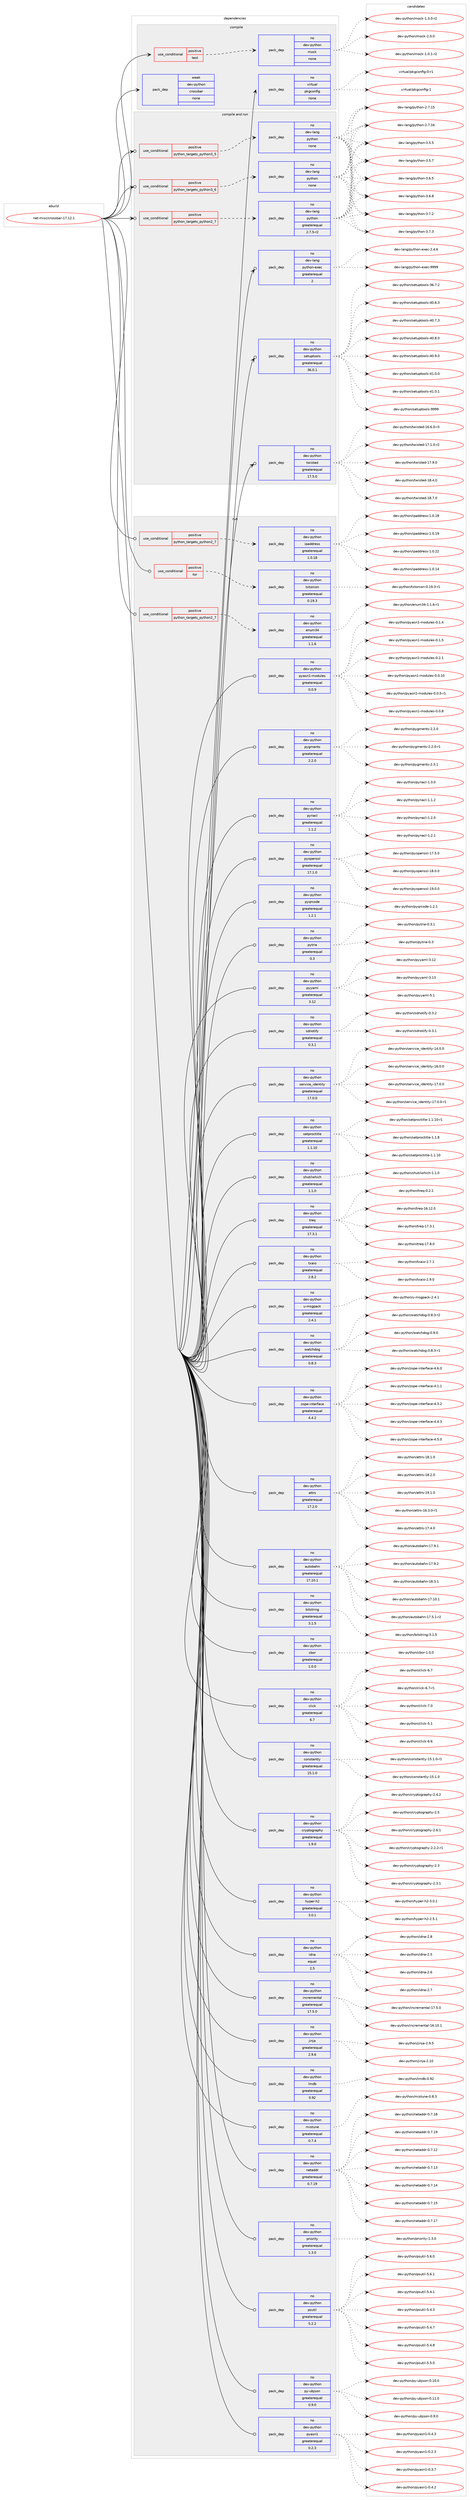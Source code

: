 digraph prolog {

# *************
# Graph options
# *************

newrank=true;
concentrate=true;
compound=true;
graph [rankdir=LR,fontname=Helvetica,fontsize=10,ranksep=1.5];#, ranksep=2.5, nodesep=0.2];
edge  [arrowhead=vee];
node  [fontname=Helvetica,fontsize=10];

# **********
# The ebuild
# **********

subgraph cluster_leftcol {
color=gray;
rank=same;
label=<<i>ebuild</i>>;
id [label="net-misc/crossbar-17.12.1", color=red, width=4, href="../net-misc/crossbar-17.12.1.svg"];
}

# ****************
# The dependencies
# ****************

subgraph cluster_midcol {
color=gray;
label=<<i>dependencies</i>>;
subgraph cluster_compile {
fillcolor="#eeeeee";
style=filled;
label=<<i>compile</i>>;
subgraph cond682 {
dependency2806 [label=<<TABLE BORDER="0" CELLBORDER="1" CELLSPACING="0" CELLPADDING="4"><TR><TD ROWSPAN="3" CELLPADDING="10">use_conditional</TD></TR><TR><TD>positive</TD></TR><TR><TD>test</TD></TR></TABLE>>, shape=none, color=red];
subgraph pack2084 {
dependency2807 [label=<<TABLE BORDER="0" CELLBORDER="1" CELLSPACING="0" CELLPADDING="4" WIDTH="220"><TR><TD ROWSPAN="6" CELLPADDING="30">pack_dep</TD></TR><TR><TD WIDTH="110">no</TD></TR><TR><TD>dev-python</TD></TR><TR><TD>mock</TD></TR><TR><TD>none</TD></TR><TR><TD></TD></TR></TABLE>>, shape=none, color=blue];
}
dependency2806:e -> dependency2807:w [weight=20,style="dashed",arrowhead="vee"];
}
id:e -> dependency2806:w [weight=20,style="solid",arrowhead="vee"];
subgraph pack2085 {
dependency2808 [label=<<TABLE BORDER="0" CELLBORDER="1" CELLSPACING="0" CELLPADDING="4" WIDTH="220"><TR><TD ROWSPAN="6" CELLPADDING="30">pack_dep</TD></TR><TR><TD WIDTH="110">no</TD></TR><TR><TD>virtual</TD></TR><TR><TD>pkgconfig</TD></TR><TR><TD>none</TD></TR><TR><TD></TD></TR></TABLE>>, shape=none, color=blue];
}
id:e -> dependency2808:w [weight=20,style="solid",arrowhead="vee"];
subgraph pack2086 {
dependency2809 [label=<<TABLE BORDER="0" CELLBORDER="1" CELLSPACING="0" CELLPADDING="4" WIDTH="220"><TR><TD ROWSPAN="6" CELLPADDING="30">pack_dep</TD></TR><TR><TD WIDTH="110">weak</TD></TR><TR><TD>dev-python</TD></TR><TR><TD>crossbar</TD></TR><TR><TD>none</TD></TR><TR><TD></TD></TR></TABLE>>, shape=none, color=blue];
}
id:e -> dependency2809:w [weight=20,style="solid",arrowhead="vee"];
}
subgraph cluster_compileandrun {
fillcolor="#eeeeee";
style=filled;
label=<<i>compile and run</i>>;
subgraph cond683 {
dependency2810 [label=<<TABLE BORDER="0" CELLBORDER="1" CELLSPACING="0" CELLPADDING="4"><TR><TD ROWSPAN="3" CELLPADDING="10">use_conditional</TD></TR><TR><TD>positive</TD></TR><TR><TD>python_targets_python2_7</TD></TR></TABLE>>, shape=none, color=red];
subgraph pack2087 {
dependency2811 [label=<<TABLE BORDER="0" CELLBORDER="1" CELLSPACING="0" CELLPADDING="4" WIDTH="220"><TR><TD ROWSPAN="6" CELLPADDING="30">pack_dep</TD></TR><TR><TD WIDTH="110">no</TD></TR><TR><TD>dev-lang</TD></TR><TR><TD>python</TD></TR><TR><TD>greaterequal</TD></TR><TR><TD>2.7.5-r2</TD></TR></TABLE>>, shape=none, color=blue];
}
dependency2810:e -> dependency2811:w [weight=20,style="dashed",arrowhead="vee"];
}
id:e -> dependency2810:w [weight=20,style="solid",arrowhead="odotvee"];
subgraph cond684 {
dependency2812 [label=<<TABLE BORDER="0" CELLBORDER="1" CELLSPACING="0" CELLPADDING="4"><TR><TD ROWSPAN="3" CELLPADDING="10">use_conditional</TD></TR><TR><TD>positive</TD></TR><TR><TD>python_targets_python3_5</TD></TR></TABLE>>, shape=none, color=red];
subgraph pack2088 {
dependency2813 [label=<<TABLE BORDER="0" CELLBORDER="1" CELLSPACING="0" CELLPADDING="4" WIDTH="220"><TR><TD ROWSPAN="6" CELLPADDING="30">pack_dep</TD></TR><TR><TD WIDTH="110">no</TD></TR><TR><TD>dev-lang</TD></TR><TR><TD>python</TD></TR><TR><TD>none</TD></TR><TR><TD></TD></TR></TABLE>>, shape=none, color=blue];
}
dependency2812:e -> dependency2813:w [weight=20,style="dashed",arrowhead="vee"];
}
id:e -> dependency2812:w [weight=20,style="solid",arrowhead="odotvee"];
subgraph cond685 {
dependency2814 [label=<<TABLE BORDER="0" CELLBORDER="1" CELLSPACING="0" CELLPADDING="4"><TR><TD ROWSPAN="3" CELLPADDING="10">use_conditional</TD></TR><TR><TD>positive</TD></TR><TR><TD>python_targets_python3_6</TD></TR></TABLE>>, shape=none, color=red];
subgraph pack2089 {
dependency2815 [label=<<TABLE BORDER="0" CELLBORDER="1" CELLSPACING="0" CELLPADDING="4" WIDTH="220"><TR><TD ROWSPAN="6" CELLPADDING="30">pack_dep</TD></TR><TR><TD WIDTH="110">no</TD></TR><TR><TD>dev-lang</TD></TR><TR><TD>python</TD></TR><TR><TD>none</TD></TR><TR><TD></TD></TR></TABLE>>, shape=none, color=blue];
}
dependency2814:e -> dependency2815:w [weight=20,style="dashed",arrowhead="vee"];
}
id:e -> dependency2814:w [weight=20,style="solid",arrowhead="odotvee"];
subgraph pack2090 {
dependency2816 [label=<<TABLE BORDER="0" CELLBORDER="1" CELLSPACING="0" CELLPADDING="4" WIDTH="220"><TR><TD ROWSPAN="6" CELLPADDING="30">pack_dep</TD></TR><TR><TD WIDTH="110">no</TD></TR><TR><TD>dev-lang</TD></TR><TR><TD>python-exec</TD></TR><TR><TD>greaterequal</TD></TR><TR><TD>2</TD></TR></TABLE>>, shape=none, color=blue];
}
id:e -> dependency2816:w [weight=20,style="solid",arrowhead="odotvee"];
subgraph pack2091 {
dependency2817 [label=<<TABLE BORDER="0" CELLBORDER="1" CELLSPACING="0" CELLPADDING="4" WIDTH="220"><TR><TD ROWSPAN="6" CELLPADDING="30">pack_dep</TD></TR><TR><TD WIDTH="110">no</TD></TR><TR><TD>dev-python</TD></TR><TR><TD>setuptools</TD></TR><TR><TD>greaterequal</TD></TR><TR><TD>36.0.1</TD></TR></TABLE>>, shape=none, color=blue];
}
id:e -> dependency2817:w [weight=20,style="solid",arrowhead="odotvee"];
subgraph pack2092 {
dependency2818 [label=<<TABLE BORDER="0" CELLBORDER="1" CELLSPACING="0" CELLPADDING="4" WIDTH="220"><TR><TD ROWSPAN="6" CELLPADDING="30">pack_dep</TD></TR><TR><TD WIDTH="110">no</TD></TR><TR><TD>dev-python</TD></TR><TR><TD>twisted</TD></TR><TR><TD>greaterequal</TD></TR><TR><TD>17.5.0</TD></TR></TABLE>>, shape=none, color=blue];
}
id:e -> dependency2818:w [weight=20,style="solid",arrowhead="odotvee"];
}
subgraph cluster_run {
fillcolor="#eeeeee";
style=filled;
label=<<i>run</i>>;
subgraph cond686 {
dependency2819 [label=<<TABLE BORDER="0" CELLBORDER="1" CELLSPACING="0" CELLPADDING="4"><TR><TD ROWSPAN="3" CELLPADDING="10">use_conditional</TD></TR><TR><TD>positive</TD></TR><TR><TD>python_targets_python2_7</TD></TR></TABLE>>, shape=none, color=red];
subgraph pack2093 {
dependency2820 [label=<<TABLE BORDER="0" CELLBORDER="1" CELLSPACING="0" CELLPADDING="4" WIDTH="220"><TR><TD ROWSPAN="6" CELLPADDING="30">pack_dep</TD></TR><TR><TD WIDTH="110">no</TD></TR><TR><TD>dev-python</TD></TR><TR><TD>enum34</TD></TR><TR><TD>greaterequal</TD></TR><TR><TD>1.1.6</TD></TR></TABLE>>, shape=none, color=blue];
}
dependency2819:e -> dependency2820:w [weight=20,style="dashed",arrowhead="vee"];
}
id:e -> dependency2819:w [weight=20,style="solid",arrowhead="odot"];
subgraph cond687 {
dependency2821 [label=<<TABLE BORDER="0" CELLBORDER="1" CELLSPACING="0" CELLPADDING="4"><TR><TD ROWSPAN="3" CELLPADDING="10">use_conditional</TD></TR><TR><TD>positive</TD></TR><TR><TD>python_targets_python2_7</TD></TR></TABLE>>, shape=none, color=red];
subgraph pack2094 {
dependency2822 [label=<<TABLE BORDER="0" CELLBORDER="1" CELLSPACING="0" CELLPADDING="4" WIDTH="220"><TR><TD ROWSPAN="6" CELLPADDING="30">pack_dep</TD></TR><TR><TD WIDTH="110">no</TD></TR><TR><TD>dev-python</TD></TR><TR><TD>ipaddress</TD></TR><TR><TD>greaterequal</TD></TR><TR><TD>1.0.18</TD></TR></TABLE>>, shape=none, color=blue];
}
dependency2821:e -> dependency2822:w [weight=20,style="dashed",arrowhead="vee"];
}
id:e -> dependency2821:w [weight=20,style="solid",arrowhead="odot"];
subgraph cond688 {
dependency2823 [label=<<TABLE BORDER="0" CELLBORDER="1" CELLSPACING="0" CELLPADDING="4"><TR><TD ROWSPAN="3" CELLPADDING="10">use_conditional</TD></TR><TR><TD>positive</TD></TR><TR><TD>tor</TD></TR></TABLE>>, shape=none, color=red];
subgraph pack2095 {
dependency2824 [label=<<TABLE BORDER="0" CELLBORDER="1" CELLSPACING="0" CELLPADDING="4" WIDTH="220"><TR><TD ROWSPAN="6" CELLPADDING="30">pack_dep</TD></TR><TR><TD WIDTH="110">no</TD></TR><TR><TD>dev-python</TD></TR><TR><TD>txtorcon</TD></TR><TR><TD>greaterequal</TD></TR><TR><TD>0.19.3</TD></TR></TABLE>>, shape=none, color=blue];
}
dependency2823:e -> dependency2824:w [weight=20,style="dashed",arrowhead="vee"];
}
id:e -> dependency2823:w [weight=20,style="solid",arrowhead="odot"];
subgraph pack2096 {
dependency2825 [label=<<TABLE BORDER="0" CELLBORDER="1" CELLSPACING="0" CELLPADDING="4" WIDTH="220"><TR><TD ROWSPAN="6" CELLPADDING="30">pack_dep</TD></TR><TR><TD WIDTH="110">no</TD></TR><TR><TD>dev-python</TD></TR><TR><TD>attrs</TD></TR><TR><TD>greaterequal</TD></TR><TR><TD>17.2.0</TD></TR></TABLE>>, shape=none, color=blue];
}
id:e -> dependency2825:w [weight=20,style="solid",arrowhead="odot"];
subgraph pack2097 {
dependency2826 [label=<<TABLE BORDER="0" CELLBORDER="1" CELLSPACING="0" CELLPADDING="4" WIDTH="220"><TR><TD ROWSPAN="6" CELLPADDING="30">pack_dep</TD></TR><TR><TD WIDTH="110">no</TD></TR><TR><TD>dev-python</TD></TR><TR><TD>autobahn</TD></TR><TR><TD>greaterequal</TD></TR><TR><TD>17.10.1</TD></TR></TABLE>>, shape=none, color=blue];
}
id:e -> dependency2826:w [weight=20,style="solid",arrowhead="odot"];
subgraph pack2098 {
dependency2827 [label=<<TABLE BORDER="0" CELLBORDER="1" CELLSPACING="0" CELLPADDING="4" WIDTH="220"><TR><TD ROWSPAN="6" CELLPADDING="30">pack_dep</TD></TR><TR><TD WIDTH="110">no</TD></TR><TR><TD>dev-python</TD></TR><TR><TD>bitstring</TD></TR><TR><TD>greaterequal</TD></TR><TR><TD>3.1.5</TD></TR></TABLE>>, shape=none, color=blue];
}
id:e -> dependency2827:w [weight=20,style="solid",arrowhead="odot"];
subgraph pack2099 {
dependency2828 [label=<<TABLE BORDER="0" CELLBORDER="1" CELLSPACING="0" CELLPADDING="4" WIDTH="220"><TR><TD ROWSPAN="6" CELLPADDING="30">pack_dep</TD></TR><TR><TD WIDTH="110">no</TD></TR><TR><TD>dev-python</TD></TR><TR><TD>cbor</TD></TR><TR><TD>greaterequal</TD></TR><TR><TD>1.0.0</TD></TR></TABLE>>, shape=none, color=blue];
}
id:e -> dependency2828:w [weight=20,style="solid",arrowhead="odot"];
subgraph pack2100 {
dependency2829 [label=<<TABLE BORDER="0" CELLBORDER="1" CELLSPACING="0" CELLPADDING="4" WIDTH="220"><TR><TD ROWSPAN="6" CELLPADDING="30">pack_dep</TD></TR><TR><TD WIDTH="110">no</TD></TR><TR><TD>dev-python</TD></TR><TR><TD>click</TD></TR><TR><TD>greaterequal</TD></TR><TR><TD>6.7</TD></TR></TABLE>>, shape=none, color=blue];
}
id:e -> dependency2829:w [weight=20,style="solid",arrowhead="odot"];
subgraph pack2101 {
dependency2830 [label=<<TABLE BORDER="0" CELLBORDER="1" CELLSPACING="0" CELLPADDING="4" WIDTH="220"><TR><TD ROWSPAN="6" CELLPADDING="30">pack_dep</TD></TR><TR><TD WIDTH="110">no</TD></TR><TR><TD>dev-python</TD></TR><TR><TD>constantly</TD></TR><TR><TD>greaterequal</TD></TR><TR><TD>15.1.0</TD></TR></TABLE>>, shape=none, color=blue];
}
id:e -> dependency2830:w [weight=20,style="solid",arrowhead="odot"];
subgraph pack2102 {
dependency2831 [label=<<TABLE BORDER="0" CELLBORDER="1" CELLSPACING="0" CELLPADDING="4" WIDTH="220"><TR><TD ROWSPAN="6" CELLPADDING="30">pack_dep</TD></TR><TR><TD WIDTH="110">no</TD></TR><TR><TD>dev-python</TD></TR><TR><TD>cryptography</TD></TR><TR><TD>greaterequal</TD></TR><TR><TD>1.9.0</TD></TR></TABLE>>, shape=none, color=blue];
}
id:e -> dependency2831:w [weight=20,style="solid",arrowhead="odot"];
subgraph pack2103 {
dependency2832 [label=<<TABLE BORDER="0" CELLBORDER="1" CELLSPACING="0" CELLPADDING="4" WIDTH="220"><TR><TD ROWSPAN="6" CELLPADDING="30">pack_dep</TD></TR><TR><TD WIDTH="110">no</TD></TR><TR><TD>dev-python</TD></TR><TR><TD>hyper-h2</TD></TR><TR><TD>greaterequal</TD></TR><TR><TD>3.0.1</TD></TR></TABLE>>, shape=none, color=blue];
}
id:e -> dependency2832:w [weight=20,style="solid",arrowhead="odot"];
subgraph pack2104 {
dependency2833 [label=<<TABLE BORDER="0" CELLBORDER="1" CELLSPACING="0" CELLPADDING="4" WIDTH="220"><TR><TD ROWSPAN="6" CELLPADDING="30">pack_dep</TD></TR><TR><TD WIDTH="110">no</TD></TR><TR><TD>dev-python</TD></TR><TR><TD>idna</TD></TR><TR><TD>equal</TD></TR><TR><TD>2.5</TD></TR></TABLE>>, shape=none, color=blue];
}
id:e -> dependency2833:w [weight=20,style="solid",arrowhead="odot"];
subgraph pack2105 {
dependency2834 [label=<<TABLE BORDER="0" CELLBORDER="1" CELLSPACING="0" CELLPADDING="4" WIDTH="220"><TR><TD ROWSPAN="6" CELLPADDING="30">pack_dep</TD></TR><TR><TD WIDTH="110">no</TD></TR><TR><TD>dev-python</TD></TR><TR><TD>incremental</TD></TR><TR><TD>greaterequal</TD></TR><TR><TD>17.5.0</TD></TR></TABLE>>, shape=none, color=blue];
}
id:e -> dependency2834:w [weight=20,style="solid",arrowhead="odot"];
subgraph pack2106 {
dependency2835 [label=<<TABLE BORDER="0" CELLBORDER="1" CELLSPACING="0" CELLPADDING="4" WIDTH="220"><TR><TD ROWSPAN="6" CELLPADDING="30">pack_dep</TD></TR><TR><TD WIDTH="110">no</TD></TR><TR><TD>dev-python</TD></TR><TR><TD>jinja</TD></TR><TR><TD>greaterequal</TD></TR><TR><TD>2.9.6</TD></TR></TABLE>>, shape=none, color=blue];
}
id:e -> dependency2835:w [weight=20,style="solid",arrowhead="odot"];
subgraph pack2107 {
dependency2836 [label=<<TABLE BORDER="0" CELLBORDER="1" CELLSPACING="0" CELLPADDING="4" WIDTH="220"><TR><TD ROWSPAN="6" CELLPADDING="30">pack_dep</TD></TR><TR><TD WIDTH="110">no</TD></TR><TR><TD>dev-python</TD></TR><TR><TD>lmdb</TD></TR><TR><TD>greaterequal</TD></TR><TR><TD>0.92</TD></TR></TABLE>>, shape=none, color=blue];
}
id:e -> dependency2836:w [weight=20,style="solid",arrowhead="odot"];
subgraph pack2108 {
dependency2837 [label=<<TABLE BORDER="0" CELLBORDER="1" CELLSPACING="0" CELLPADDING="4" WIDTH="220"><TR><TD ROWSPAN="6" CELLPADDING="30">pack_dep</TD></TR><TR><TD WIDTH="110">no</TD></TR><TR><TD>dev-python</TD></TR><TR><TD>mistune</TD></TR><TR><TD>greaterequal</TD></TR><TR><TD>0.7.4</TD></TR></TABLE>>, shape=none, color=blue];
}
id:e -> dependency2837:w [weight=20,style="solid",arrowhead="odot"];
subgraph pack2109 {
dependency2838 [label=<<TABLE BORDER="0" CELLBORDER="1" CELLSPACING="0" CELLPADDING="4" WIDTH="220"><TR><TD ROWSPAN="6" CELLPADDING="30">pack_dep</TD></TR><TR><TD WIDTH="110">no</TD></TR><TR><TD>dev-python</TD></TR><TR><TD>netaddr</TD></TR><TR><TD>greaterequal</TD></TR><TR><TD>0.7.19</TD></TR></TABLE>>, shape=none, color=blue];
}
id:e -> dependency2838:w [weight=20,style="solid",arrowhead="odot"];
subgraph pack2110 {
dependency2839 [label=<<TABLE BORDER="0" CELLBORDER="1" CELLSPACING="0" CELLPADDING="4" WIDTH="220"><TR><TD ROWSPAN="6" CELLPADDING="30">pack_dep</TD></TR><TR><TD WIDTH="110">no</TD></TR><TR><TD>dev-python</TD></TR><TR><TD>priority</TD></TR><TR><TD>greaterequal</TD></TR><TR><TD>1.3.0</TD></TR></TABLE>>, shape=none, color=blue];
}
id:e -> dependency2839:w [weight=20,style="solid",arrowhead="odot"];
subgraph pack2111 {
dependency2840 [label=<<TABLE BORDER="0" CELLBORDER="1" CELLSPACING="0" CELLPADDING="4" WIDTH="220"><TR><TD ROWSPAN="6" CELLPADDING="30">pack_dep</TD></TR><TR><TD WIDTH="110">no</TD></TR><TR><TD>dev-python</TD></TR><TR><TD>psutil</TD></TR><TR><TD>greaterequal</TD></TR><TR><TD>5.2.2</TD></TR></TABLE>>, shape=none, color=blue];
}
id:e -> dependency2840:w [weight=20,style="solid",arrowhead="odot"];
subgraph pack2112 {
dependency2841 [label=<<TABLE BORDER="0" CELLBORDER="1" CELLSPACING="0" CELLPADDING="4" WIDTH="220"><TR><TD ROWSPAN="6" CELLPADDING="30">pack_dep</TD></TR><TR><TD WIDTH="110">no</TD></TR><TR><TD>dev-python</TD></TR><TR><TD>py-ubjson</TD></TR><TR><TD>greaterequal</TD></TR><TR><TD>0.9.0</TD></TR></TABLE>>, shape=none, color=blue];
}
id:e -> dependency2841:w [weight=20,style="solid",arrowhead="odot"];
subgraph pack2113 {
dependency2842 [label=<<TABLE BORDER="0" CELLBORDER="1" CELLSPACING="0" CELLPADDING="4" WIDTH="220"><TR><TD ROWSPAN="6" CELLPADDING="30">pack_dep</TD></TR><TR><TD WIDTH="110">no</TD></TR><TR><TD>dev-python</TD></TR><TR><TD>pyasn1</TD></TR><TR><TD>greaterequal</TD></TR><TR><TD>0.2.3</TD></TR></TABLE>>, shape=none, color=blue];
}
id:e -> dependency2842:w [weight=20,style="solid",arrowhead="odot"];
subgraph pack2114 {
dependency2843 [label=<<TABLE BORDER="0" CELLBORDER="1" CELLSPACING="0" CELLPADDING="4" WIDTH="220"><TR><TD ROWSPAN="6" CELLPADDING="30">pack_dep</TD></TR><TR><TD WIDTH="110">no</TD></TR><TR><TD>dev-python</TD></TR><TR><TD>pyasn1-modules</TD></TR><TR><TD>greaterequal</TD></TR><TR><TD>0.0.9</TD></TR></TABLE>>, shape=none, color=blue];
}
id:e -> dependency2843:w [weight=20,style="solid",arrowhead="odot"];
subgraph pack2115 {
dependency2844 [label=<<TABLE BORDER="0" CELLBORDER="1" CELLSPACING="0" CELLPADDING="4" WIDTH="220"><TR><TD ROWSPAN="6" CELLPADDING="30">pack_dep</TD></TR><TR><TD WIDTH="110">no</TD></TR><TR><TD>dev-python</TD></TR><TR><TD>pygments</TD></TR><TR><TD>greaterequal</TD></TR><TR><TD>2.2.0</TD></TR></TABLE>>, shape=none, color=blue];
}
id:e -> dependency2844:w [weight=20,style="solid",arrowhead="odot"];
subgraph pack2116 {
dependency2845 [label=<<TABLE BORDER="0" CELLBORDER="1" CELLSPACING="0" CELLPADDING="4" WIDTH="220"><TR><TD ROWSPAN="6" CELLPADDING="30">pack_dep</TD></TR><TR><TD WIDTH="110">no</TD></TR><TR><TD>dev-python</TD></TR><TR><TD>pynacl</TD></TR><TR><TD>greaterequal</TD></TR><TR><TD>1.1.2</TD></TR></TABLE>>, shape=none, color=blue];
}
id:e -> dependency2845:w [weight=20,style="solid",arrowhead="odot"];
subgraph pack2117 {
dependency2846 [label=<<TABLE BORDER="0" CELLBORDER="1" CELLSPACING="0" CELLPADDING="4" WIDTH="220"><TR><TD ROWSPAN="6" CELLPADDING="30">pack_dep</TD></TR><TR><TD WIDTH="110">no</TD></TR><TR><TD>dev-python</TD></TR><TR><TD>pyopenssl</TD></TR><TR><TD>greaterequal</TD></TR><TR><TD>17.1.0</TD></TR></TABLE>>, shape=none, color=blue];
}
id:e -> dependency2846:w [weight=20,style="solid",arrowhead="odot"];
subgraph pack2118 {
dependency2847 [label=<<TABLE BORDER="0" CELLBORDER="1" CELLSPACING="0" CELLPADDING="4" WIDTH="220"><TR><TD ROWSPAN="6" CELLPADDING="30">pack_dep</TD></TR><TR><TD WIDTH="110">no</TD></TR><TR><TD>dev-python</TD></TR><TR><TD>pyqrcode</TD></TR><TR><TD>greaterequal</TD></TR><TR><TD>1.2.1</TD></TR></TABLE>>, shape=none, color=blue];
}
id:e -> dependency2847:w [weight=20,style="solid",arrowhead="odot"];
subgraph pack2119 {
dependency2848 [label=<<TABLE BORDER="0" CELLBORDER="1" CELLSPACING="0" CELLPADDING="4" WIDTH="220"><TR><TD ROWSPAN="6" CELLPADDING="30">pack_dep</TD></TR><TR><TD WIDTH="110">no</TD></TR><TR><TD>dev-python</TD></TR><TR><TD>pytrie</TD></TR><TR><TD>greaterequal</TD></TR><TR><TD>0.3</TD></TR></TABLE>>, shape=none, color=blue];
}
id:e -> dependency2848:w [weight=20,style="solid",arrowhead="odot"];
subgraph pack2120 {
dependency2849 [label=<<TABLE BORDER="0" CELLBORDER="1" CELLSPACING="0" CELLPADDING="4" WIDTH="220"><TR><TD ROWSPAN="6" CELLPADDING="30">pack_dep</TD></TR><TR><TD WIDTH="110">no</TD></TR><TR><TD>dev-python</TD></TR><TR><TD>pyyaml</TD></TR><TR><TD>greaterequal</TD></TR><TR><TD>3.12</TD></TR></TABLE>>, shape=none, color=blue];
}
id:e -> dependency2849:w [weight=20,style="solid",arrowhead="odot"];
subgraph pack2121 {
dependency2850 [label=<<TABLE BORDER="0" CELLBORDER="1" CELLSPACING="0" CELLPADDING="4" WIDTH="220"><TR><TD ROWSPAN="6" CELLPADDING="30">pack_dep</TD></TR><TR><TD WIDTH="110">no</TD></TR><TR><TD>dev-python</TD></TR><TR><TD>sdnotify</TD></TR><TR><TD>greaterequal</TD></TR><TR><TD>0.3.1</TD></TR></TABLE>>, shape=none, color=blue];
}
id:e -> dependency2850:w [weight=20,style="solid",arrowhead="odot"];
subgraph pack2122 {
dependency2851 [label=<<TABLE BORDER="0" CELLBORDER="1" CELLSPACING="0" CELLPADDING="4" WIDTH="220"><TR><TD ROWSPAN="6" CELLPADDING="30">pack_dep</TD></TR><TR><TD WIDTH="110">no</TD></TR><TR><TD>dev-python</TD></TR><TR><TD>service_identity</TD></TR><TR><TD>greaterequal</TD></TR><TR><TD>17.0.0</TD></TR></TABLE>>, shape=none, color=blue];
}
id:e -> dependency2851:w [weight=20,style="solid",arrowhead="odot"];
subgraph pack2123 {
dependency2852 [label=<<TABLE BORDER="0" CELLBORDER="1" CELLSPACING="0" CELLPADDING="4" WIDTH="220"><TR><TD ROWSPAN="6" CELLPADDING="30">pack_dep</TD></TR><TR><TD WIDTH="110">no</TD></TR><TR><TD>dev-python</TD></TR><TR><TD>setproctitle</TD></TR><TR><TD>greaterequal</TD></TR><TR><TD>1.1.10</TD></TR></TABLE>>, shape=none, color=blue];
}
id:e -> dependency2852:w [weight=20,style="solid",arrowhead="odot"];
subgraph pack2124 {
dependency2853 [label=<<TABLE BORDER="0" CELLBORDER="1" CELLSPACING="0" CELLPADDING="4" WIDTH="220"><TR><TD ROWSPAN="6" CELLPADDING="30">pack_dep</TD></TR><TR><TD WIDTH="110">no</TD></TR><TR><TD>dev-python</TD></TR><TR><TD>shutilwhich</TD></TR><TR><TD>greaterequal</TD></TR><TR><TD>1.1.0</TD></TR></TABLE>>, shape=none, color=blue];
}
id:e -> dependency2853:w [weight=20,style="solid",arrowhead="odot"];
subgraph pack2125 {
dependency2854 [label=<<TABLE BORDER="0" CELLBORDER="1" CELLSPACING="0" CELLPADDING="4" WIDTH="220"><TR><TD ROWSPAN="6" CELLPADDING="30">pack_dep</TD></TR><TR><TD WIDTH="110">no</TD></TR><TR><TD>dev-python</TD></TR><TR><TD>treq</TD></TR><TR><TD>greaterequal</TD></TR><TR><TD>17.3.1</TD></TR></TABLE>>, shape=none, color=blue];
}
id:e -> dependency2854:w [weight=20,style="solid",arrowhead="odot"];
subgraph pack2126 {
dependency2855 [label=<<TABLE BORDER="0" CELLBORDER="1" CELLSPACING="0" CELLPADDING="4" WIDTH="220"><TR><TD ROWSPAN="6" CELLPADDING="30">pack_dep</TD></TR><TR><TD WIDTH="110">no</TD></TR><TR><TD>dev-python</TD></TR><TR><TD>txaio</TD></TR><TR><TD>greaterequal</TD></TR><TR><TD>2.8.2</TD></TR></TABLE>>, shape=none, color=blue];
}
id:e -> dependency2855:w [weight=20,style="solid",arrowhead="odot"];
subgraph pack2127 {
dependency2856 [label=<<TABLE BORDER="0" CELLBORDER="1" CELLSPACING="0" CELLPADDING="4" WIDTH="220"><TR><TD ROWSPAN="6" CELLPADDING="30">pack_dep</TD></TR><TR><TD WIDTH="110">no</TD></TR><TR><TD>dev-python</TD></TR><TR><TD>u-msgpack</TD></TR><TR><TD>greaterequal</TD></TR><TR><TD>2.4.1</TD></TR></TABLE>>, shape=none, color=blue];
}
id:e -> dependency2856:w [weight=20,style="solid",arrowhead="odot"];
subgraph pack2128 {
dependency2857 [label=<<TABLE BORDER="0" CELLBORDER="1" CELLSPACING="0" CELLPADDING="4" WIDTH="220"><TR><TD ROWSPAN="6" CELLPADDING="30">pack_dep</TD></TR><TR><TD WIDTH="110">no</TD></TR><TR><TD>dev-python</TD></TR><TR><TD>watchdog</TD></TR><TR><TD>greaterequal</TD></TR><TR><TD>0.8.3</TD></TR></TABLE>>, shape=none, color=blue];
}
id:e -> dependency2857:w [weight=20,style="solid",arrowhead="odot"];
subgraph pack2129 {
dependency2858 [label=<<TABLE BORDER="0" CELLBORDER="1" CELLSPACING="0" CELLPADDING="4" WIDTH="220"><TR><TD ROWSPAN="6" CELLPADDING="30">pack_dep</TD></TR><TR><TD WIDTH="110">no</TD></TR><TR><TD>dev-python</TD></TR><TR><TD>zope-interface</TD></TR><TR><TD>greaterequal</TD></TR><TR><TD>4.4.2</TD></TR></TABLE>>, shape=none, color=blue];
}
id:e -> dependency2858:w [weight=20,style="solid",arrowhead="odot"];
}
}

# **************
# The candidates
# **************

subgraph cluster_choices {
rank=same;
color=gray;
label=<<i>candidates</i>>;

subgraph choice2084 {
color=black;
nodesep=1;
choice1001011184511212111610411111047109111991074549464846494511450 [label="dev-python/mock-1.0.1-r2", color=red, width=4,href="../dev-python/mock-1.0.1-r2.svg"];
choice1001011184511212111610411111047109111991074549465146484511450 [label="dev-python/mock-1.3.0-r2", color=red, width=4,href="../dev-python/mock-1.3.0-r2.svg"];
choice100101118451121211161041111104710911199107455046484648 [label="dev-python/mock-2.0.0", color=red, width=4,href="../dev-python/mock-2.0.0.svg"];
dependency2807:e -> choice1001011184511212111610411111047109111991074549464846494511450:w [style=dotted,weight="100"];
dependency2807:e -> choice1001011184511212111610411111047109111991074549465146484511450:w [style=dotted,weight="100"];
dependency2807:e -> choice100101118451121211161041111104710911199107455046484648:w [style=dotted,weight="100"];
}
subgraph choice2085 {
color=black;
nodesep=1;
choice11810511411611797108471121071039911111010210510345484511449 [label="virtual/pkgconfig-0-r1", color=red, width=4,href="../virtual/pkgconfig-0-r1.svg"];
choice1181051141161179710847112107103991111101021051034549 [label="virtual/pkgconfig-1", color=red, width=4,href="../virtual/pkgconfig-1.svg"];
dependency2808:e -> choice11810511411611797108471121071039911111010210510345484511449:w [style=dotted,weight="100"];
dependency2808:e -> choice1181051141161179710847112107103991111101021051034549:w [style=dotted,weight="100"];
}
subgraph choice2086 {
color=black;
nodesep=1;
}
subgraph choice2087 {
color=black;
nodesep=1;
choice10010111845108971101034711212111610411111045504655464953 [label="dev-lang/python-2.7.15", color=red, width=4,href="../dev-lang/python-2.7.15.svg"];
choice10010111845108971101034711212111610411111045504655464954 [label="dev-lang/python-2.7.16", color=red, width=4,href="../dev-lang/python-2.7.16.svg"];
choice100101118451089711010347112121116104111110455146534653 [label="dev-lang/python-3.5.5", color=red, width=4,href="../dev-lang/python-3.5.5.svg"];
choice100101118451089711010347112121116104111110455146534655 [label="dev-lang/python-3.5.7", color=red, width=4,href="../dev-lang/python-3.5.7.svg"];
choice100101118451089711010347112121116104111110455146544653 [label="dev-lang/python-3.6.5", color=red, width=4,href="../dev-lang/python-3.6.5.svg"];
choice100101118451089711010347112121116104111110455146544656 [label="dev-lang/python-3.6.8", color=red, width=4,href="../dev-lang/python-3.6.8.svg"];
choice100101118451089711010347112121116104111110455146554650 [label="dev-lang/python-3.7.2", color=red, width=4,href="../dev-lang/python-3.7.2.svg"];
choice100101118451089711010347112121116104111110455146554651 [label="dev-lang/python-3.7.3", color=red, width=4,href="../dev-lang/python-3.7.3.svg"];
dependency2811:e -> choice10010111845108971101034711212111610411111045504655464953:w [style=dotted,weight="100"];
dependency2811:e -> choice10010111845108971101034711212111610411111045504655464954:w [style=dotted,weight="100"];
dependency2811:e -> choice100101118451089711010347112121116104111110455146534653:w [style=dotted,weight="100"];
dependency2811:e -> choice100101118451089711010347112121116104111110455146534655:w [style=dotted,weight="100"];
dependency2811:e -> choice100101118451089711010347112121116104111110455146544653:w [style=dotted,weight="100"];
dependency2811:e -> choice100101118451089711010347112121116104111110455146544656:w [style=dotted,weight="100"];
dependency2811:e -> choice100101118451089711010347112121116104111110455146554650:w [style=dotted,weight="100"];
dependency2811:e -> choice100101118451089711010347112121116104111110455146554651:w [style=dotted,weight="100"];
}
subgraph choice2088 {
color=black;
nodesep=1;
choice10010111845108971101034711212111610411111045504655464953 [label="dev-lang/python-2.7.15", color=red, width=4,href="../dev-lang/python-2.7.15.svg"];
choice10010111845108971101034711212111610411111045504655464954 [label="dev-lang/python-2.7.16", color=red, width=4,href="../dev-lang/python-2.7.16.svg"];
choice100101118451089711010347112121116104111110455146534653 [label="dev-lang/python-3.5.5", color=red, width=4,href="../dev-lang/python-3.5.5.svg"];
choice100101118451089711010347112121116104111110455146534655 [label="dev-lang/python-3.5.7", color=red, width=4,href="../dev-lang/python-3.5.7.svg"];
choice100101118451089711010347112121116104111110455146544653 [label="dev-lang/python-3.6.5", color=red, width=4,href="../dev-lang/python-3.6.5.svg"];
choice100101118451089711010347112121116104111110455146544656 [label="dev-lang/python-3.6.8", color=red, width=4,href="../dev-lang/python-3.6.8.svg"];
choice100101118451089711010347112121116104111110455146554650 [label="dev-lang/python-3.7.2", color=red, width=4,href="../dev-lang/python-3.7.2.svg"];
choice100101118451089711010347112121116104111110455146554651 [label="dev-lang/python-3.7.3", color=red, width=4,href="../dev-lang/python-3.7.3.svg"];
dependency2813:e -> choice10010111845108971101034711212111610411111045504655464953:w [style=dotted,weight="100"];
dependency2813:e -> choice10010111845108971101034711212111610411111045504655464954:w [style=dotted,weight="100"];
dependency2813:e -> choice100101118451089711010347112121116104111110455146534653:w [style=dotted,weight="100"];
dependency2813:e -> choice100101118451089711010347112121116104111110455146534655:w [style=dotted,weight="100"];
dependency2813:e -> choice100101118451089711010347112121116104111110455146544653:w [style=dotted,weight="100"];
dependency2813:e -> choice100101118451089711010347112121116104111110455146544656:w [style=dotted,weight="100"];
dependency2813:e -> choice100101118451089711010347112121116104111110455146554650:w [style=dotted,weight="100"];
dependency2813:e -> choice100101118451089711010347112121116104111110455146554651:w [style=dotted,weight="100"];
}
subgraph choice2089 {
color=black;
nodesep=1;
choice10010111845108971101034711212111610411111045504655464953 [label="dev-lang/python-2.7.15", color=red, width=4,href="../dev-lang/python-2.7.15.svg"];
choice10010111845108971101034711212111610411111045504655464954 [label="dev-lang/python-2.7.16", color=red, width=4,href="../dev-lang/python-2.7.16.svg"];
choice100101118451089711010347112121116104111110455146534653 [label="dev-lang/python-3.5.5", color=red, width=4,href="../dev-lang/python-3.5.5.svg"];
choice100101118451089711010347112121116104111110455146534655 [label="dev-lang/python-3.5.7", color=red, width=4,href="../dev-lang/python-3.5.7.svg"];
choice100101118451089711010347112121116104111110455146544653 [label="dev-lang/python-3.6.5", color=red, width=4,href="../dev-lang/python-3.6.5.svg"];
choice100101118451089711010347112121116104111110455146544656 [label="dev-lang/python-3.6.8", color=red, width=4,href="../dev-lang/python-3.6.8.svg"];
choice100101118451089711010347112121116104111110455146554650 [label="dev-lang/python-3.7.2", color=red, width=4,href="../dev-lang/python-3.7.2.svg"];
choice100101118451089711010347112121116104111110455146554651 [label="dev-lang/python-3.7.3", color=red, width=4,href="../dev-lang/python-3.7.3.svg"];
dependency2815:e -> choice10010111845108971101034711212111610411111045504655464953:w [style=dotted,weight="100"];
dependency2815:e -> choice10010111845108971101034711212111610411111045504655464954:w [style=dotted,weight="100"];
dependency2815:e -> choice100101118451089711010347112121116104111110455146534653:w [style=dotted,weight="100"];
dependency2815:e -> choice100101118451089711010347112121116104111110455146534655:w [style=dotted,weight="100"];
dependency2815:e -> choice100101118451089711010347112121116104111110455146544653:w [style=dotted,weight="100"];
dependency2815:e -> choice100101118451089711010347112121116104111110455146544656:w [style=dotted,weight="100"];
dependency2815:e -> choice100101118451089711010347112121116104111110455146554650:w [style=dotted,weight="100"];
dependency2815:e -> choice100101118451089711010347112121116104111110455146554651:w [style=dotted,weight="100"];
}
subgraph choice2090 {
color=black;
nodesep=1;
choice1001011184510897110103471121211161041111104510112010199455046524654 [label="dev-lang/python-exec-2.4.6", color=red, width=4,href="../dev-lang/python-exec-2.4.6.svg"];
choice10010111845108971101034711212111610411111045101120101994557575757 [label="dev-lang/python-exec-9999", color=red, width=4,href="../dev-lang/python-exec-9999.svg"];
dependency2816:e -> choice1001011184510897110103471121211161041111104510112010199455046524654:w [style=dotted,weight="100"];
dependency2816:e -> choice10010111845108971101034711212111610411111045101120101994557575757:w [style=dotted,weight="100"];
}
subgraph choice2091 {
color=black;
nodesep=1;
choice100101118451121211161041111104711510111611711211611111110811545515446554650 [label="dev-python/setuptools-36.7.2", color=red, width=4,href="../dev-python/setuptools-36.7.2.svg"];
choice100101118451121211161041111104711510111611711211611111110811545524846544651 [label="dev-python/setuptools-40.6.3", color=red, width=4,href="../dev-python/setuptools-40.6.3.svg"];
choice100101118451121211161041111104711510111611711211611111110811545524846554651 [label="dev-python/setuptools-40.7.3", color=red, width=4,href="../dev-python/setuptools-40.7.3.svg"];
choice100101118451121211161041111104711510111611711211611111110811545524846564648 [label="dev-python/setuptools-40.8.0", color=red, width=4,href="../dev-python/setuptools-40.8.0.svg"];
choice100101118451121211161041111104711510111611711211611111110811545524846574648 [label="dev-python/setuptools-40.9.0", color=red, width=4,href="../dev-python/setuptools-40.9.0.svg"];
choice100101118451121211161041111104711510111611711211611111110811545524946484648 [label="dev-python/setuptools-41.0.0", color=red, width=4,href="../dev-python/setuptools-41.0.0.svg"];
choice100101118451121211161041111104711510111611711211611111110811545524946484649 [label="dev-python/setuptools-41.0.1", color=red, width=4,href="../dev-python/setuptools-41.0.1.svg"];
choice10010111845112121116104111110471151011161171121161111111081154557575757 [label="dev-python/setuptools-9999", color=red, width=4,href="../dev-python/setuptools-9999.svg"];
dependency2817:e -> choice100101118451121211161041111104711510111611711211611111110811545515446554650:w [style=dotted,weight="100"];
dependency2817:e -> choice100101118451121211161041111104711510111611711211611111110811545524846544651:w [style=dotted,weight="100"];
dependency2817:e -> choice100101118451121211161041111104711510111611711211611111110811545524846554651:w [style=dotted,weight="100"];
dependency2817:e -> choice100101118451121211161041111104711510111611711211611111110811545524846564648:w [style=dotted,weight="100"];
dependency2817:e -> choice100101118451121211161041111104711510111611711211611111110811545524846574648:w [style=dotted,weight="100"];
dependency2817:e -> choice100101118451121211161041111104711510111611711211611111110811545524946484648:w [style=dotted,weight="100"];
dependency2817:e -> choice100101118451121211161041111104711510111611711211611111110811545524946484649:w [style=dotted,weight="100"];
dependency2817:e -> choice10010111845112121116104111110471151011161171121161111111081154557575757:w [style=dotted,weight="100"];
}
subgraph choice2092 {
color=black;
nodesep=1;
choice1001011184511212111610411111047116119105115116101100454954465446484511451 [label="dev-python/twisted-16.6.0-r3", color=red, width=4,href="../dev-python/twisted-16.6.0-r3.svg"];
choice1001011184511212111610411111047116119105115116101100454955464946484511450 [label="dev-python/twisted-17.1.0-r2", color=red, width=4,href="../dev-python/twisted-17.1.0-r2.svg"];
choice100101118451121211161041111104711611910511511610110045495546574648 [label="dev-python/twisted-17.9.0", color=red, width=4,href="../dev-python/twisted-17.9.0.svg"];
choice100101118451121211161041111104711611910511511610110045495646524648 [label="dev-python/twisted-18.4.0", color=red, width=4,href="../dev-python/twisted-18.4.0.svg"];
choice100101118451121211161041111104711611910511511610110045495646554648 [label="dev-python/twisted-18.7.0", color=red, width=4,href="../dev-python/twisted-18.7.0.svg"];
dependency2818:e -> choice1001011184511212111610411111047116119105115116101100454954465446484511451:w [style=dotted,weight="100"];
dependency2818:e -> choice1001011184511212111610411111047116119105115116101100454955464946484511450:w [style=dotted,weight="100"];
dependency2818:e -> choice100101118451121211161041111104711611910511511610110045495546574648:w [style=dotted,weight="100"];
dependency2818:e -> choice100101118451121211161041111104711611910511511610110045495646524648:w [style=dotted,weight="100"];
dependency2818:e -> choice100101118451121211161041111104711611910511511610110045495646554648:w [style=dotted,weight="100"];
}
subgraph choice2093 {
color=black;
nodesep=1;
choice100101118451121211161041111104710111011710951524549464946544511449 [label="dev-python/enum34-1.1.6-r1", color=red, width=4,href="../dev-python/enum34-1.1.6-r1.svg"];
dependency2820:e -> choice100101118451121211161041111104710111011710951524549464946544511449:w [style=dotted,weight="100"];
}
subgraph choice2094 {
color=black;
nodesep=1;
choice10010111845112121116104111110471051129710010011410111511545494648464952 [label="dev-python/ipaddress-1.0.14", color=red, width=4,href="../dev-python/ipaddress-1.0.14.svg"];
choice10010111845112121116104111110471051129710010011410111511545494648464956 [label="dev-python/ipaddress-1.0.18", color=red, width=4,href="../dev-python/ipaddress-1.0.18.svg"];
choice10010111845112121116104111110471051129710010011410111511545494648464957 [label="dev-python/ipaddress-1.0.19", color=red, width=4,href="../dev-python/ipaddress-1.0.19.svg"];
choice10010111845112121116104111110471051129710010011410111511545494648465050 [label="dev-python/ipaddress-1.0.22", color=red, width=4,href="../dev-python/ipaddress-1.0.22.svg"];
dependency2822:e -> choice10010111845112121116104111110471051129710010011410111511545494648464952:w [style=dotted,weight="100"];
dependency2822:e -> choice10010111845112121116104111110471051129710010011410111511545494648464956:w [style=dotted,weight="100"];
dependency2822:e -> choice10010111845112121116104111110471051129710010011410111511545494648464957:w [style=dotted,weight="100"];
dependency2822:e -> choice10010111845112121116104111110471051129710010011410111511545494648465050:w [style=dotted,weight="100"];
}
subgraph choice2095 {
color=black;
nodesep=1;
choice100101118451121211161041111104711612011611111499111110454846495746514511449 [label="dev-python/txtorcon-0.19.3-r1", color=red, width=4,href="../dev-python/txtorcon-0.19.3-r1.svg"];
dependency2824:e -> choice100101118451121211161041111104711612011611111499111110454846495746514511449:w [style=dotted,weight="100"];
}
subgraph choice2096 {
color=black;
nodesep=1;
choice100101118451121211161041111104797116116114115454954465146484511449 [label="dev-python/attrs-16.3.0-r1", color=red, width=4,href="../dev-python/attrs-16.3.0-r1.svg"];
choice10010111845112121116104111110479711611611411545495546524648 [label="dev-python/attrs-17.4.0", color=red, width=4,href="../dev-python/attrs-17.4.0.svg"];
choice10010111845112121116104111110479711611611411545495646494648 [label="dev-python/attrs-18.1.0", color=red, width=4,href="../dev-python/attrs-18.1.0.svg"];
choice10010111845112121116104111110479711611611411545495646504648 [label="dev-python/attrs-18.2.0", color=red, width=4,href="../dev-python/attrs-18.2.0.svg"];
choice10010111845112121116104111110479711611611411545495746494648 [label="dev-python/attrs-19.1.0", color=red, width=4,href="../dev-python/attrs-19.1.0.svg"];
dependency2825:e -> choice100101118451121211161041111104797116116114115454954465146484511449:w [style=dotted,weight="100"];
dependency2825:e -> choice10010111845112121116104111110479711611611411545495546524648:w [style=dotted,weight="100"];
dependency2825:e -> choice10010111845112121116104111110479711611611411545495646494648:w [style=dotted,weight="100"];
dependency2825:e -> choice10010111845112121116104111110479711611611411545495646504648:w [style=dotted,weight="100"];
dependency2825:e -> choice10010111845112121116104111110479711611611411545495746494648:w [style=dotted,weight="100"];
}
subgraph choice2097 {
color=black;
nodesep=1;
choice10010111845112121116104111110479711711611198971041104549554649484649 [label="dev-python/autobahn-17.10.1", color=red, width=4,href="../dev-python/autobahn-17.10.1.svg"];
choice1001011184511212111610411111047971171161119897104110454955465346494511450 [label="dev-python/autobahn-17.5.1-r2", color=red, width=4,href="../dev-python/autobahn-17.5.1-r2.svg"];
choice100101118451121211161041111104797117116111989710411045495546574649 [label="dev-python/autobahn-17.9.1", color=red, width=4,href="../dev-python/autobahn-17.9.1.svg"];
choice100101118451121211161041111104797117116111989710411045495546574650 [label="dev-python/autobahn-17.9.2", color=red, width=4,href="../dev-python/autobahn-17.9.2.svg"];
choice100101118451121211161041111104797117116111989710411045495646514649 [label="dev-python/autobahn-18.3.1", color=red, width=4,href="../dev-python/autobahn-18.3.1.svg"];
dependency2826:e -> choice10010111845112121116104111110479711711611198971041104549554649484649:w [style=dotted,weight="100"];
dependency2826:e -> choice1001011184511212111610411111047971171161119897104110454955465346494511450:w [style=dotted,weight="100"];
dependency2826:e -> choice100101118451121211161041111104797117116111989710411045495546574649:w [style=dotted,weight="100"];
dependency2826:e -> choice100101118451121211161041111104797117116111989710411045495546574650:w [style=dotted,weight="100"];
dependency2826:e -> choice100101118451121211161041111104797117116111989710411045495646514649:w [style=dotted,weight="100"];
}
subgraph choice2098 {
color=black;
nodesep=1;
choice100101118451121211161041111104798105116115116114105110103455146494653 [label="dev-python/bitstring-3.1.5", color=red, width=4,href="../dev-python/bitstring-3.1.5.svg"];
dependency2827:e -> choice100101118451121211161041111104798105116115116114105110103455146494653:w [style=dotted,weight="100"];
}
subgraph choice2099 {
color=black;
nodesep=1;
choice10010111845112121116104111110479998111114454946484648 [label="dev-python/cbor-1.0.0", color=red, width=4,href="../dev-python/cbor-1.0.0.svg"];
dependency2828:e -> choice10010111845112121116104111110479998111114454946484648:w [style=dotted,weight="100"];
}
subgraph choice2100 {
color=black;
nodesep=1;
choice1001011184511212111610411111047991081059910745534649 [label="dev-python/click-5.1", color=red, width=4,href="../dev-python/click-5.1.svg"];
choice1001011184511212111610411111047991081059910745544654 [label="dev-python/click-6.6", color=red, width=4,href="../dev-python/click-6.6.svg"];
choice1001011184511212111610411111047991081059910745544655 [label="dev-python/click-6.7", color=red, width=4,href="../dev-python/click-6.7.svg"];
choice10010111845112121116104111110479910810599107455446554511449 [label="dev-python/click-6.7-r1", color=red, width=4,href="../dev-python/click-6.7-r1.svg"];
choice1001011184511212111610411111047991081059910745554648 [label="dev-python/click-7.0", color=red, width=4,href="../dev-python/click-7.0.svg"];
dependency2829:e -> choice1001011184511212111610411111047991081059910745534649:w [style=dotted,weight="100"];
dependency2829:e -> choice1001011184511212111610411111047991081059910745544654:w [style=dotted,weight="100"];
dependency2829:e -> choice1001011184511212111610411111047991081059910745544655:w [style=dotted,weight="100"];
dependency2829:e -> choice10010111845112121116104111110479910810599107455446554511449:w [style=dotted,weight="100"];
dependency2829:e -> choice1001011184511212111610411111047991081059910745554648:w [style=dotted,weight="100"];
}
subgraph choice2101 {
color=black;
nodesep=1;
choice1001011184511212111610411111047991111101151169711011610812145495346494648 [label="dev-python/constantly-15.1.0", color=red, width=4,href="../dev-python/constantly-15.1.0.svg"];
choice10010111845112121116104111110479911111011511697110116108121454953464946484511449 [label="dev-python/constantly-15.1.0-r1", color=red, width=4,href="../dev-python/constantly-15.1.0-r1.svg"];
dependency2830:e -> choice1001011184511212111610411111047991111101151169711011610812145495346494648:w [style=dotted,weight="100"];
dependency2830:e -> choice10010111845112121116104111110479911111011511697110116108121454953464946484511449:w [style=dotted,weight="100"];
}
subgraph choice2102 {
color=black;
nodesep=1;
choice100101118451121211161041111104799114121112116111103114971121041214550465046504511449 [label="dev-python/cryptography-2.2.2-r1", color=red, width=4,href="../dev-python/cryptography-2.2.2-r1.svg"];
choice1001011184511212111610411111047991141211121161111031149711210412145504651 [label="dev-python/cryptography-2.3", color=red, width=4,href="../dev-python/cryptography-2.3.svg"];
choice10010111845112121116104111110479911412111211611110311497112104121455046514649 [label="dev-python/cryptography-2.3.1", color=red, width=4,href="../dev-python/cryptography-2.3.1.svg"];
choice10010111845112121116104111110479911412111211611110311497112104121455046524650 [label="dev-python/cryptography-2.4.2", color=red, width=4,href="../dev-python/cryptography-2.4.2.svg"];
choice1001011184511212111610411111047991141211121161111031149711210412145504653 [label="dev-python/cryptography-2.5", color=red, width=4,href="../dev-python/cryptography-2.5.svg"];
choice10010111845112121116104111110479911412111211611110311497112104121455046544649 [label="dev-python/cryptography-2.6.1", color=red, width=4,href="../dev-python/cryptography-2.6.1.svg"];
dependency2831:e -> choice100101118451121211161041111104799114121112116111103114971121041214550465046504511449:w [style=dotted,weight="100"];
dependency2831:e -> choice1001011184511212111610411111047991141211121161111031149711210412145504651:w [style=dotted,weight="100"];
dependency2831:e -> choice10010111845112121116104111110479911412111211611110311497112104121455046514649:w [style=dotted,weight="100"];
dependency2831:e -> choice10010111845112121116104111110479911412111211611110311497112104121455046524650:w [style=dotted,weight="100"];
dependency2831:e -> choice1001011184511212111610411111047991141211121161111031149711210412145504653:w [style=dotted,weight="100"];
dependency2831:e -> choice10010111845112121116104111110479911412111211611110311497112104121455046544649:w [style=dotted,weight="100"];
}
subgraph choice2103 {
color=black;
nodesep=1;
choice10010111845112121116104111110471041211121011144510450455046534649 [label="dev-python/hyper-h2-2.5.1", color=red, width=4,href="../dev-python/hyper-h2-2.5.1.svg"];
choice10010111845112121116104111110471041211121011144510450455146484649 [label="dev-python/hyper-h2-3.0.1", color=red, width=4,href="../dev-python/hyper-h2-3.0.1.svg"];
dependency2832:e -> choice10010111845112121116104111110471041211121011144510450455046534649:w [style=dotted,weight="100"];
dependency2832:e -> choice10010111845112121116104111110471041211121011144510450455146484649:w [style=dotted,weight="100"];
}
subgraph choice2104 {
color=black;
nodesep=1;
choice10010111845112121116104111110471051001109745504653 [label="dev-python/idna-2.5", color=red, width=4,href="../dev-python/idna-2.5.svg"];
choice10010111845112121116104111110471051001109745504654 [label="dev-python/idna-2.6", color=red, width=4,href="../dev-python/idna-2.6.svg"];
choice10010111845112121116104111110471051001109745504655 [label="dev-python/idna-2.7", color=red, width=4,href="../dev-python/idna-2.7.svg"];
choice10010111845112121116104111110471051001109745504656 [label="dev-python/idna-2.8", color=red, width=4,href="../dev-python/idna-2.8.svg"];
dependency2833:e -> choice10010111845112121116104111110471051001109745504653:w [style=dotted,weight="100"];
dependency2833:e -> choice10010111845112121116104111110471051001109745504654:w [style=dotted,weight="100"];
dependency2833:e -> choice10010111845112121116104111110471051001109745504655:w [style=dotted,weight="100"];
dependency2833:e -> choice10010111845112121116104111110471051001109745504656:w [style=dotted,weight="100"];
}
subgraph choice2105 {
color=black;
nodesep=1;
choice100101118451121211161041111104710511099114101109101110116971084549544649484649 [label="dev-python/incremental-16.10.1", color=red, width=4,href="../dev-python/incremental-16.10.1.svg"];
choice1001011184511212111610411111047105110991141011091011101169710845495546534648 [label="dev-python/incremental-17.5.0", color=red, width=4,href="../dev-python/incremental-17.5.0.svg"];
dependency2834:e -> choice100101118451121211161041111104710511099114101109101110116971084549544649484649:w [style=dotted,weight="100"];
dependency2834:e -> choice1001011184511212111610411111047105110991141011091011101169710845495546534648:w [style=dotted,weight="100"];
}
subgraph choice2106 {
color=black;
nodesep=1;
choice1001011184511212111610411111047106105110106974550464948 [label="dev-python/jinja-2.10", color=red, width=4,href="../dev-python/jinja-2.10.svg"];
choice100101118451121211161041111104710610511010697455046574653 [label="dev-python/jinja-2.9.5", color=red, width=4,href="../dev-python/jinja-2.9.5.svg"];
dependency2835:e -> choice1001011184511212111610411111047106105110106974550464948:w [style=dotted,weight="100"];
dependency2835:e -> choice100101118451121211161041111104710610511010697455046574653:w [style=dotted,weight="100"];
}
subgraph choice2107 {
color=black;
nodesep=1;
choice1001011184511212111610411111047108109100984548465750 [label="dev-python/lmdb-0.92", color=red, width=4,href="../dev-python/lmdb-0.92.svg"];
dependency2836:e -> choice1001011184511212111610411111047108109100984548465750:w [style=dotted,weight="100"];
}
subgraph choice2108 {
color=black;
nodesep=1;
choice1001011184511212111610411111047109105115116117110101454846564651 [label="dev-python/mistune-0.8.3", color=red, width=4,href="../dev-python/mistune-0.8.3.svg"];
dependency2837:e -> choice1001011184511212111610411111047109105115116117110101454846564651:w [style=dotted,weight="100"];
}
subgraph choice2109 {
color=black;
nodesep=1;
choice10010111845112121116104111110471101011169710010011445484655464950 [label="dev-python/netaddr-0.7.12", color=red, width=4,href="../dev-python/netaddr-0.7.12.svg"];
choice10010111845112121116104111110471101011169710010011445484655464951 [label="dev-python/netaddr-0.7.13", color=red, width=4,href="../dev-python/netaddr-0.7.13.svg"];
choice10010111845112121116104111110471101011169710010011445484655464952 [label="dev-python/netaddr-0.7.14", color=red, width=4,href="../dev-python/netaddr-0.7.14.svg"];
choice10010111845112121116104111110471101011169710010011445484655464953 [label="dev-python/netaddr-0.7.15", color=red, width=4,href="../dev-python/netaddr-0.7.15.svg"];
choice10010111845112121116104111110471101011169710010011445484655464955 [label="dev-python/netaddr-0.7.17", color=red, width=4,href="../dev-python/netaddr-0.7.17.svg"];
choice10010111845112121116104111110471101011169710010011445484655464956 [label="dev-python/netaddr-0.7.18", color=red, width=4,href="../dev-python/netaddr-0.7.18.svg"];
choice10010111845112121116104111110471101011169710010011445484655464957 [label="dev-python/netaddr-0.7.19", color=red, width=4,href="../dev-python/netaddr-0.7.19.svg"];
dependency2838:e -> choice10010111845112121116104111110471101011169710010011445484655464950:w [style=dotted,weight="100"];
dependency2838:e -> choice10010111845112121116104111110471101011169710010011445484655464951:w [style=dotted,weight="100"];
dependency2838:e -> choice10010111845112121116104111110471101011169710010011445484655464952:w [style=dotted,weight="100"];
dependency2838:e -> choice10010111845112121116104111110471101011169710010011445484655464953:w [style=dotted,weight="100"];
dependency2838:e -> choice10010111845112121116104111110471101011169710010011445484655464955:w [style=dotted,weight="100"];
dependency2838:e -> choice10010111845112121116104111110471101011169710010011445484655464956:w [style=dotted,weight="100"];
dependency2838:e -> choice10010111845112121116104111110471101011169710010011445484655464957:w [style=dotted,weight="100"];
}
subgraph choice2110 {
color=black;
nodesep=1;
choice1001011184511212111610411111047112114105111114105116121454946514648 [label="dev-python/priority-1.3.0", color=red, width=4,href="../dev-python/priority-1.3.0.svg"];
dependency2839:e -> choice1001011184511212111610411111047112114105111114105116121454946514648:w [style=dotted,weight="100"];
}
subgraph choice2111 {
color=black;
nodesep=1;
choice1001011184511212111610411111047112115117116105108455346524649 [label="dev-python/psutil-5.4.1", color=red, width=4,href="../dev-python/psutil-5.4.1.svg"];
choice1001011184511212111610411111047112115117116105108455346524651 [label="dev-python/psutil-5.4.3", color=red, width=4,href="../dev-python/psutil-5.4.3.svg"];
choice1001011184511212111610411111047112115117116105108455346524655 [label="dev-python/psutil-5.4.7", color=red, width=4,href="../dev-python/psutil-5.4.7.svg"];
choice1001011184511212111610411111047112115117116105108455346524656 [label="dev-python/psutil-5.4.8", color=red, width=4,href="../dev-python/psutil-5.4.8.svg"];
choice1001011184511212111610411111047112115117116105108455346534648 [label="dev-python/psutil-5.5.0", color=red, width=4,href="../dev-python/psutil-5.5.0.svg"];
choice1001011184511212111610411111047112115117116105108455346544648 [label="dev-python/psutil-5.6.0", color=red, width=4,href="../dev-python/psutil-5.6.0.svg"];
choice1001011184511212111610411111047112115117116105108455346544649 [label="dev-python/psutil-5.6.1", color=red, width=4,href="../dev-python/psutil-5.6.1.svg"];
dependency2840:e -> choice1001011184511212111610411111047112115117116105108455346524649:w [style=dotted,weight="100"];
dependency2840:e -> choice1001011184511212111610411111047112115117116105108455346524651:w [style=dotted,weight="100"];
dependency2840:e -> choice1001011184511212111610411111047112115117116105108455346524655:w [style=dotted,weight="100"];
dependency2840:e -> choice1001011184511212111610411111047112115117116105108455346524656:w [style=dotted,weight="100"];
dependency2840:e -> choice1001011184511212111610411111047112115117116105108455346534648:w [style=dotted,weight="100"];
dependency2840:e -> choice1001011184511212111610411111047112115117116105108455346544648:w [style=dotted,weight="100"];
dependency2840:e -> choice1001011184511212111610411111047112115117116105108455346544649:w [style=dotted,weight="100"];
}
subgraph choice2112 {
color=black;
nodesep=1;
choice1001011184511212111610411111047112121451179810611511111045484649484648 [label="dev-python/py-ubjson-0.10.0", color=red, width=4,href="../dev-python/py-ubjson-0.10.0.svg"];
choice1001011184511212111610411111047112121451179810611511111045484649494648 [label="dev-python/py-ubjson-0.11.0", color=red, width=4,href="../dev-python/py-ubjson-0.11.0.svg"];
choice10010111845112121116104111110471121214511798106115111110454846574648 [label="dev-python/py-ubjson-0.9.0", color=red, width=4,href="../dev-python/py-ubjson-0.9.0.svg"];
dependency2841:e -> choice1001011184511212111610411111047112121451179810611511111045484649484648:w [style=dotted,weight="100"];
dependency2841:e -> choice1001011184511212111610411111047112121451179810611511111045484649494648:w [style=dotted,weight="100"];
dependency2841:e -> choice10010111845112121116104111110471121214511798106115111110454846574648:w [style=dotted,weight="100"];
}
subgraph choice2113 {
color=black;
nodesep=1;
choice10010111845112121116104111110471121219711511049454846504651 [label="dev-python/pyasn1-0.2.3", color=red, width=4,href="../dev-python/pyasn1-0.2.3.svg"];
choice10010111845112121116104111110471121219711511049454846514655 [label="dev-python/pyasn1-0.3.7", color=red, width=4,href="../dev-python/pyasn1-0.3.7.svg"];
choice10010111845112121116104111110471121219711511049454846524650 [label="dev-python/pyasn1-0.4.2", color=red, width=4,href="../dev-python/pyasn1-0.4.2.svg"];
choice10010111845112121116104111110471121219711511049454846524651 [label="dev-python/pyasn1-0.4.3", color=red, width=4,href="../dev-python/pyasn1-0.4.3.svg"];
dependency2842:e -> choice10010111845112121116104111110471121219711511049454846504651:w [style=dotted,weight="100"];
dependency2842:e -> choice10010111845112121116104111110471121219711511049454846514655:w [style=dotted,weight="100"];
dependency2842:e -> choice10010111845112121116104111110471121219711511049454846524650:w [style=dotted,weight="100"];
dependency2842:e -> choice10010111845112121116104111110471121219711511049454846524651:w [style=dotted,weight="100"];
}
subgraph choice2114 {
color=black;
nodesep=1;
choice100101118451121211161041111104711212197115110494510911110011710810111545484648464948 [label="dev-python/pyasn1-modules-0.0.10", color=red, width=4,href="../dev-python/pyasn1-modules-0.0.10.svg"];
choice10010111845112121116104111110471121219711511049451091111001171081011154548464846534511449 [label="dev-python/pyasn1-modules-0.0.5-r1", color=red, width=4,href="../dev-python/pyasn1-modules-0.0.5-r1.svg"];
choice1001011184511212111610411111047112121971151104945109111100117108101115454846484656 [label="dev-python/pyasn1-modules-0.0.8", color=red, width=4,href="../dev-python/pyasn1-modules-0.0.8.svg"];
choice1001011184511212111610411111047112121971151104945109111100117108101115454846494652 [label="dev-python/pyasn1-modules-0.1.4", color=red, width=4,href="../dev-python/pyasn1-modules-0.1.4.svg"];
choice1001011184511212111610411111047112121971151104945109111100117108101115454846494653 [label="dev-python/pyasn1-modules-0.1.5", color=red, width=4,href="../dev-python/pyasn1-modules-0.1.5.svg"];
choice1001011184511212111610411111047112121971151104945109111100117108101115454846504649 [label="dev-python/pyasn1-modules-0.2.1", color=red, width=4,href="../dev-python/pyasn1-modules-0.2.1.svg"];
dependency2843:e -> choice100101118451121211161041111104711212197115110494510911110011710810111545484648464948:w [style=dotted,weight="100"];
dependency2843:e -> choice10010111845112121116104111110471121219711511049451091111001171081011154548464846534511449:w [style=dotted,weight="100"];
dependency2843:e -> choice1001011184511212111610411111047112121971151104945109111100117108101115454846484656:w [style=dotted,weight="100"];
dependency2843:e -> choice1001011184511212111610411111047112121971151104945109111100117108101115454846494652:w [style=dotted,weight="100"];
dependency2843:e -> choice1001011184511212111610411111047112121971151104945109111100117108101115454846494653:w [style=dotted,weight="100"];
dependency2843:e -> choice1001011184511212111610411111047112121971151104945109111100117108101115454846504649:w [style=dotted,weight="100"];
}
subgraph choice2115 {
color=black;
nodesep=1;
choice1001011184511212111610411111047112121103109101110116115455046504648 [label="dev-python/pygments-2.2.0", color=red, width=4,href="../dev-python/pygments-2.2.0.svg"];
choice10010111845112121116104111110471121211031091011101161154550465046484511449 [label="dev-python/pygments-2.2.0-r1", color=red, width=4,href="../dev-python/pygments-2.2.0-r1.svg"];
choice1001011184511212111610411111047112121103109101110116115455046514649 [label="dev-python/pygments-2.3.1", color=red, width=4,href="../dev-python/pygments-2.3.1.svg"];
dependency2844:e -> choice1001011184511212111610411111047112121103109101110116115455046504648:w [style=dotted,weight="100"];
dependency2844:e -> choice10010111845112121116104111110471121211031091011101161154550465046484511449:w [style=dotted,weight="100"];
dependency2844:e -> choice1001011184511212111610411111047112121103109101110116115455046514649:w [style=dotted,weight="100"];
}
subgraph choice2116 {
color=black;
nodesep=1;
choice10010111845112121116104111110471121211109799108454946494650 [label="dev-python/pynacl-1.1.2", color=red, width=4,href="../dev-python/pynacl-1.1.2.svg"];
choice10010111845112121116104111110471121211109799108454946504648 [label="dev-python/pynacl-1.2.0", color=red, width=4,href="../dev-python/pynacl-1.2.0.svg"];
choice10010111845112121116104111110471121211109799108454946504649 [label="dev-python/pynacl-1.2.1", color=red, width=4,href="../dev-python/pynacl-1.2.1.svg"];
choice10010111845112121116104111110471121211109799108454946514648 [label="dev-python/pynacl-1.3.0", color=red, width=4,href="../dev-python/pynacl-1.3.0.svg"];
dependency2845:e -> choice10010111845112121116104111110471121211109799108454946494650:w [style=dotted,weight="100"];
dependency2845:e -> choice10010111845112121116104111110471121211109799108454946504648:w [style=dotted,weight="100"];
dependency2845:e -> choice10010111845112121116104111110471121211109799108454946504649:w [style=dotted,weight="100"];
dependency2845:e -> choice10010111845112121116104111110471121211109799108454946514648:w [style=dotted,weight="100"];
}
subgraph choice2117 {
color=black;
nodesep=1;
choice100101118451121211161041111104711212111111210111011511510845495546534648 [label="dev-python/pyopenssl-17.5.0", color=red, width=4,href="../dev-python/pyopenssl-17.5.0.svg"];
choice100101118451121211161041111104711212111111210111011511510845495646484648 [label="dev-python/pyopenssl-18.0.0", color=red, width=4,href="../dev-python/pyopenssl-18.0.0.svg"];
choice100101118451121211161041111104711212111111210111011511510845495746484648 [label="dev-python/pyopenssl-19.0.0", color=red, width=4,href="../dev-python/pyopenssl-19.0.0.svg"];
dependency2846:e -> choice100101118451121211161041111104711212111111210111011511510845495546534648:w [style=dotted,weight="100"];
dependency2846:e -> choice100101118451121211161041111104711212111111210111011511510845495646484648:w [style=dotted,weight="100"];
dependency2846:e -> choice100101118451121211161041111104711212111111210111011511510845495746484648:w [style=dotted,weight="100"];
}
subgraph choice2118 {
color=black;
nodesep=1;
choice100101118451121211161041111104711212111311499111100101454946504649 [label="dev-python/pyqrcode-1.2.1", color=red, width=4,href="../dev-python/pyqrcode-1.2.1.svg"];
dependency2847:e -> choice100101118451121211161041111104711212111311499111100101454946504649:w [style=dotted,weight="100"];
}
subgraph choice2119 {
color=black;
nodesep=1;
choice100101118451121211161041111104711212111611410510145484651 [label="dev-python/pytrie-0.3", color=red, width=4,href="../dev-python/pytrie-0.3.svg"];
choice1001011184511212111610411111047112121116114105101454846514649 [label="dev-python/pytrie-0.3.1", color=red, width=4,href="../dev-python/pytrie-0.3.1.svg"];
dependency2848:e -> choice100101118451121211161041111104711212111611410510145484651:w [style=dotted,weight="100"];
dependency2848:e -> choice1001011184511212111610411111047112121116114105101454846514649:w [style=dotted,weight="100"];
}
subgraph choice2120 {
color=black;
nodesep=1;
choice1001011184511212111610411111047112121121971091084551464950 [label="dev-python/pyyaml-3.12", color=red, width=4,href="../dev-python/pyyaml-3.12.svg"];
choice1001011184511212111610411111047112121121971091084551464951 [label="dev-python/pyyaml-3.13", color=red, width=4,href="../dev-python/pyyaml-3.13.svg"];
choice10010111845112121116104111110471121211219710910845534649 [label="dev-python/pyyaml-5.1", color=red, width=4,href="../dev-python/pyyaml-5.1.svg"];
dependency2849:e -> choice1001011184511212111610411111047112121121971091084551464950:w [style=dotted,weight="100"];
dependency2849:e -> choice1001011184511212111610411111047112121121971091084551464951:w [style=dotted,weight="100"];
dependency2849:e -> choice10010111845112121116104111110471121211219710910845534649:w [style=dotted,weight="100"];
}
subgraph choice2121 {
color=black;
nodesep=1;
choice1001011184511212111610411111047115100110111116105102121454846514649 [label="dev-python/sdnotify-0.3.1", color=red, width=4,href="../dev-python/sdnotify-0.3.1.svg"];
choice1001011184511212111610411111047115100110111116105102121454846514650 [label="dev-python/sdnotify-0.3.2", color=red, width=4,href="../dev-python/sdnotify-0.3.2.svg"];
dependency2850:e -> choice1001011184511212111610411111047115100110111116105102121454846514649:w [style=dotted,weight="100"];
dependency2850:e -> choice1001011184511212111610411111047115100110111116105102121454846514650:w [style=dotted,weight="100"];
}
subgraph choice2122 {
color=black;
nodesep=1;
choice1001011184511212111610411111047115101114118105991019510510010111011610511612145495246484648 [label="dev-python/service_identity-14.0.0", color=red, width=4,href="../dev-python/service_identity-14.0.0.svg"];
choice1001011184511212111610411111047115101114118105991019510510010111011610511612145495446484648 [label="dev-python/service_identity-16.0.0", color=red, width=4,href="../dev-python/service_identity-16.0.0.svg"];
choice1001011184511212111610411111047115101114118105991019510510010111011610511612145495546484648 [label="dev-python/service_identity-17.0.0", color=red, width=4,href="../dev-python/service_identity-17.0.0.svg"];
choice10010111845112121116104111110471151011141181059910195105100101110116105116121454955464846484511449 [label="dev-python/service_identity-17.0.0-r1", color=red, width=4,href="../dev-python/service_identity-17.0.0-r1.svg"];
dependency2851:e -> choice1001011184511212111610411111047115101114118105991019510510010111011610511612145495246484648:w [style=dotted,weight="100"];
dependency2851:e -> choice1001011184511212111610411111047115101114118105991019510510010111011610511612145495446484648:w [style=dotted,weight="100"];
dependency2851:e -> choice1001011184511212111610411111047115101114118105991019510510010111011610511612145495546484648:w [style=dotted,weight="100"];
dependency2851:e -> choice10010111845112121116104111110471151011141181059910195105100101110116105116121454955464846484511449:w [style=dotted,weight="100"];
}
subgraph choice2123 {
color=black;
nodesep=1;
choice10010111845112121116104111110471151011161121141119911610511610810145494649464948 [label="dev-python/setproctitle-1.1.10", color=red, width=4,href="../dev-python/setproctitle-1.1.10.svg"];
choice100101118451121211161041111104711510111611211411199116105116108101454946494649484511449 [label="dev-python/setproctitle-1.1.10-r1", color=red, width=4,href="../dev-python/setproctitle-1.1.10-r1.svg"];
choice100101118451121211161041111104711510111611211411199116105116108101454946494656 [label="dev-python/setproctitle-1.1.8", color=red, width=4,href="../dev-python/setproctitle-1.1.8.svg"];
dependency2852:e -> choice10010111845112121116104111110471151011161121141119911610511610810145494649464948:w [style=dotted,weight="100"];
dependency2852:e -> choice100101118451121211161041111104711510111611211411199116105116108101454946494649484511449:w [style=dotted,weight="100"];
dependency2852:e -> choice100101118451121211161041111104711510111611211411199116105116108101454946494656:w [style=dotted,weight="100"];
}
subgraph choice2124 {
color=black;
nodesep=1;
choice100101118451121211161041111104711510411711610510811910410599104454946494648 [label="dev-python/shutilwhich-1.1.0", color=red, width=4,href="../dev-python/shutilwhich-1.1.0.svg"];
dependency2853:e -> choice100101118451121211161041111104711510411711610510811910410599104454946494648:w [style=dotted,weight="100"];
}
subgraph choice2125 {
color=black;
nodesep=1;
choice1001011184511212111610411111047116114101113454846504649 [label="dev-python/treq-0.2.1", color=red, width=4,href="../dev-python/treq-0.2.1.svg"];
choice10010111845112121116104111110471161141011134549544649504648 [label="dev-python/treq-16.12.0", color=red, width=4,href="../dev-python/treq-16.12.0.svg"];
choice100101118451121211161041111104711611410111345495546514649 [label="dev-python/treq-17.3.1", color=red, width=4,href="../dev-python/treq-17.3.1.svg"];
choice100101118451121211161041111104711611410111345495546564648 [label="dev-python/treq-17.8.0", color=red, width=4,href="../dev-python/treq-17.8.0.svg"];
dependency2854:e -> choice1001011184511212111610411111047116114101113454846504649:w [style=dotted,weight="100"];
dependency2854:e -> choice10010111845112121116104111110471161141011134549544649504648:w [style=dotted,weight="100"];
dependency2854:e -> choice100101118451121211161041111104711611410111345495546514649:w [style=dotted,weight="100"];
dependency2854:e -> choice100101118451121211161041111104711611410111345495546564648:w [style=dotted,weight="100"];
}
subgraph choice2126 {
color=black;
nodesep=1;
choice100101118451121211161041111104711612097105111455046554649 [label="dev-python/txaio-2.7.1", color=red, width=4,href="../dev-python/txaio-2.7.1.svg"];
choice100101118451121211161041111104711612097105111455046574648 [label="dev-python/txaio-2.9.0", color=red, width=4,href="../dev-python/txaio-2.9.0.svg"];
dependency2855:e -> choice100101118451121211161041111104711612097105111455046554649:w [style=dotted,weight="100"];
dependency2855:e -> choice100101118451121211161041111104711612097105111455046574648:w [style=dotted,weight="100"];
}
subgraph choice2127 {
color=black;
nodesep=1;
choice1001011184511212111610411111047117451091151031129799107455046524649 [label="dev-python/u-msgpack-2.4.1", color=red, width=4,href="../dev-python/u-msgpack-2.4.1.svg"];
dependency2856:e -> choice1001011184511212111610411111047117451091151031129799107455046524649:w [style=dotted,weight="100"];
}
subgraph choice2128 {
color=black;
nodesep=1;
choice100101118451121211161041111104711997116991041001111034548465646514511449 [label="dev-python/watchdog-0.8.3-r1", color=red, width=4,href="../dev-python/watchdog-0.8.3-r1.svg"];
choice100101118451121211161041111104711997116991041001111034548465646514511450 [label="dev-python/watchdog-0.8.3-r2", color=red, width=4,href="../dev-python/watchdog-0.8.3-r2.svg"];
choice10010111845112121116104111110471199711699104100111103454846574648 [label="dev-python/watchdog-0.9.0", color=red, width=4,href="../dev-python/watchdog-0.9.0.svg"];
dependency2857:e -> choice100101118451121211161041111104711997116991041001111034548465646514511449:w [style=dotted,weight="100"];
dependency2857:e -> choice100101118451121211161041111104711997116991041001111034548465646514511450:w [style=dotted,weight="100"];
dependency2857:e -> choice10010111845112121116104111110471199711699104100111103454846574648:w [style=dotted,weight="100"];
}
subgraph choice2129 {
color=black;
nodesep=1;
choice1001011184511212111610411111047122111112101451051101161011141029799101455246494649 [label="dev-python/zope-interface-4.1.1", color=red, width=4,href="../dev-python/zope-interface-4.1.1.svg"];
choice1001011184511212111610411111047122111112101451051101161011141029799101455246514650 [label="dev-python/zope-interface-4.3.2", color=red, width=4,href="../dev-python/zope-interface-4.3.2.svg"];
choice1001011184511212111610411111047122111112101451051101161011141029799101455246524651 [label="dev-python/zope-interface-4.4.3", color=red, width=4,href="../dev-python/zope-interface-4.4.3.svg"];
choice1001011184511212111610411111047122111112101451051101161011141029799101455246534648 [label="dev-python/zope-interface-4.5.0", color=red, width=4,href="../dev-python/zope-interface-4.5.0.svg"];
choice1001011184511212111610411111047122111112101451051101161011141029799101455246544648 [label="dev-python/zope-interface-4.6.0", color=red, width=4,href="../dev-python/zope-interface-4.6.0.svg"];
dependency2858:e -> choice1001011184511212111610411111047122111112101451051101161011141029799101455246494649:w [style=dotted,weight="100"];
dependency2858:e -> choice1001011184511212111610411111047122111112101451051101161011141029799101455246514650:w [style=dotted,weight="100"];
dependency2858:e -> choice1001011184511212111610411111047122111112101451051101161011141029799101455246524651:w [style=dotted,weight="100"];
dependency2858:e -> choice1001011184511212111610411111047122111112101451051101161011141029799101455246534648:w [style=dotted,weight="100"];
dependency2858:e -> choice1001011184511212111610411111047122111112101451051101161011141029799101455246544648:w [style=dotted,weight="100"];
}
}

}
